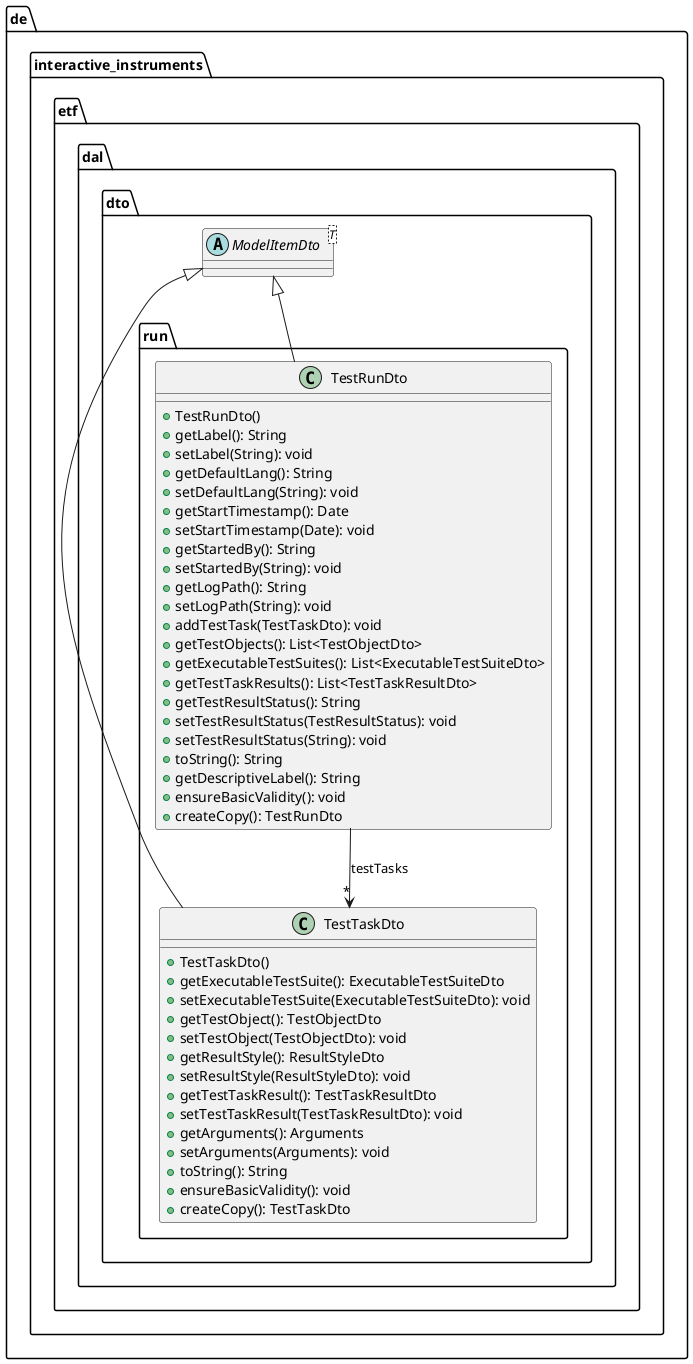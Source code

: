 @startuml

    namespace de.interactive_instruments.etf.dal.dto.run {

        class TestTaskDto [[TestTaskDto.html]] {
            +TestTaskDto()
            +getExecutableTestSuite(): ExecutableTestSuiteDto
            +setExecutableTestSuite(ExecutableTestSuiteDto): void
            +getTestObject(): TestObjectDto
            +setTestObject(TestObjectDto): void
            +getResultStyle(): ResultStyleDto
            +setResultStyle(ResultStyleDto): void
            +getTestTaskResult(): TestTaskResultDto
            +setTestTaskResult(TestTaskResultDto): void
            +getArguments(): Arguments
            +setArguments(Arguments): void
            +toString(): String
            +ensureBasicValidity(): void
            +createCopy(): TestTaskDto
        }

        class TestRunDto [[TestRunDto.html]] {
            +TestRunDto()
            +getLabel(): String
            +setLabel(String): void
            +getDefaultLang(): String
            +setDefaultLang(String): void
            +getStartTimestamp(): Date
            +setStartTimestamp(Date): void
            +getStartedBy(): String
            +setStartedBy(String): void
            +getLogPath(): String
            +setLogPath(String): void
            +addTestTask(TestTaskDto): void
            +getTestObjects(): List<TestObjectDto>
            +getExecutableTestSuites(): List<ExecutableTestSuiteDto>
            +getTestTaskResults(): List<TestTaskResultDto>
            +getTestResultStatus(): String
            +setTestResultStatus(TestResultStatus): void
            +setTestResultStatus(String): void
            +toString(): String
            +getDescriptiveLabel(): String
            +ensureBasicValidity(): void
            +createCopy(): TestRunDto
        }

        abstract class de.interactive_instruments.etf.dal.dto.ModelItemDto<T>
        de.interactive_instruments.etf.dal.dto.ModelItemDto <|-- TestTaskDto

        de.interactive_instruments.etf.dal.dto.ModelItemDto <|-- TestRunDto

        TestRunDto --> "*" TestTaskDto: testTasks

    }

@enduml
